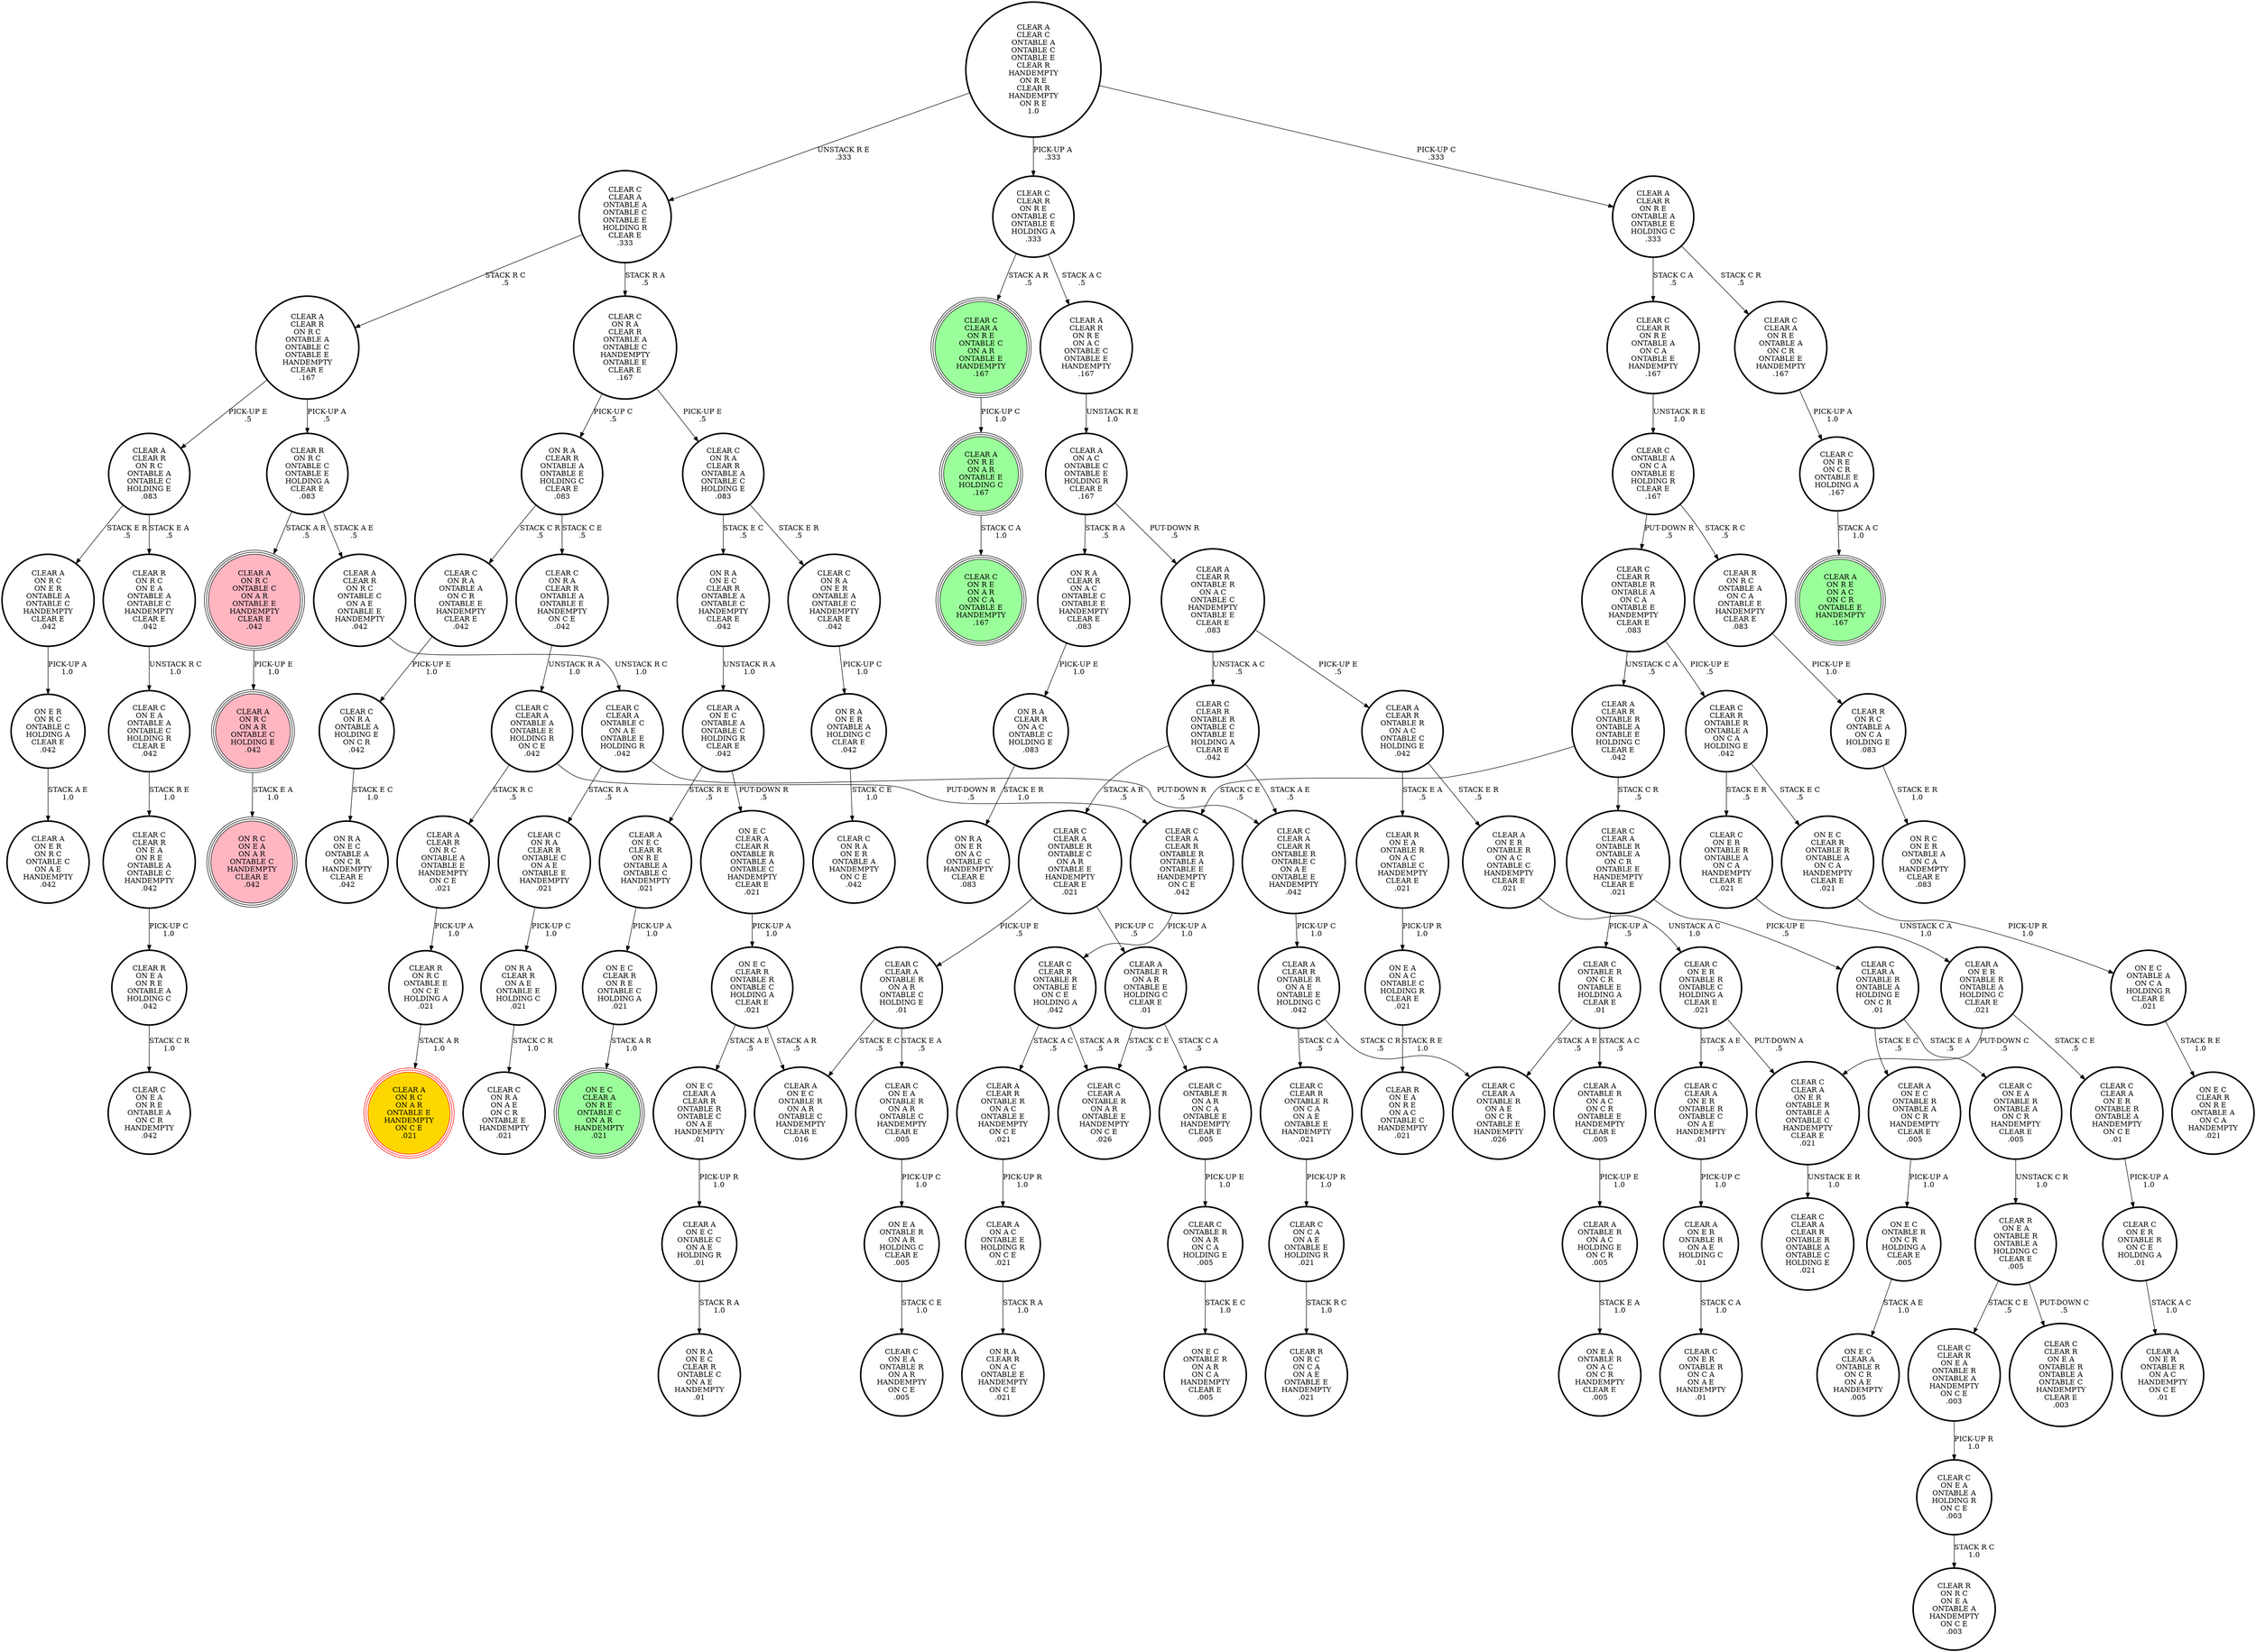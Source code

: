 digraph {
"ON E R\nON R C\nONTABLE C\nHOLDING A\nCLEAR E\n.042\n" -> "CLEAR A\nON E R\nON R C\nONTABLE C\nON A E\nHANDEMPTY\n.042\n"[label="STACK A E\n1.0\n"];
"CLEAR C\nCLEAR R\nON R E\nONTABLE A\nON C A\nONTABLE E\nHANDEMPTY\n.167\n" -> "CLEAR C\nONTABLE A\nON C A\nONTABLE E\nHOLDING R\nCLEAR E\n.167\n"[label="UNSTACK R E\n1.0\n"];
"ON E C\nONTABLE A\nON C A\nHOLDING R\nCLEAR E\n.021\n" -> "ON E C\nCLEAR R\nON R E\nONTABLE A\nON C A\nHANDEMPTY\n.021\n"[label="STACK R E\n1.0\n"];
"CLEAR C\nON R A\nCLEAR R\nONTABLE A\nONTABLE C\nHOLDING E\n.083\n" -> "CLEAR C\nON R A\nON E R\nONTABLE A\nONTABLE C\nHANDEMPTY\nCLEAR E\n.042\n"[label="STACK E R\n.5\n"];
"CLEAR C\nON R A\nCLEAR R\nONTABLE A\nONTABLE C\nHOLDING E\n.083\n" -> "ON R A\nON E C\nCLEAR R\nONTABLE A\nONTABLE C\nHANDEMPTY\nCLEAR E\n.042\n"[label="STACK E C\n.5\n"];
"ON E C\nCLEAR A\nCLEAR R\nONTABLE R\nONTABLE A\nONTABLE C\nHANDEMPTY\nCLEAR E\n.021\n" -> "ON E C\nCLEAR R\nONTABLE R\nONTABLE C\nHOLDING A\nCLEAR E\n.021\n"[label="PICK-UP A\n1.0\n"];
"ON E A\nONTABLE R\nON A R\nHOLDING C\nCLEAR E\n.005\n" -> "CLEAR C\nON E A\nONTABLE R\nON A R\nHANDEMPTY\nON C E\n.005\n"[label="STACK C E\n1.0\n"];
"CLEAR C\nON C A\nON A E\nONTABLE E\nHOLDING R\n.021\n" -> "CLEAR R\nON R C\nON C A\nON A E\nONTABLE E\nHANDEMPTY\n.021\n"[label="STACK R C\n1.0\n"];
"CLEAR C\nON R A\nONTABLE A\nHOLDING E\nON C R\n.042\n" -> "ON R A\nON E C\nONTABLE A\nON C R\nHANDEMPTY\nCLEAR E\n.042\n"[label="STACK E C\n1.0\n"];
"CLEAR C\nON R A\nCLEAR R\nONTABLE C\nON A E\nONTABLE E\nHANDEMPTY\n.021\n" -> "ON R A\nCLEAR R\nON A E\nONTABLE E\nHOLDING C\n.021\n"[label="PICK-UP C\n1.0\n"];
"ON R A\nCLEAR R\nON A E\nONTABLE E\nHOLDING C\n.021\n" -> "CLEAR C\nON R A\nON A E\nON C R\nONTABLE E\nHANDEMPTY\n.021\n"[label="STACK C R\n1.0\n"];
"CLEAR C\nCLEAR A\nCLEAR R\nONTABLE R\nONTABLE C\nON A E\nONTABLE E\nHANDEMPTY\n.042\n" -> "CLEAR A\nCLEAR R\nONTABLE R\nON A E\nONTABLE E\nHOLDING C\n.042\n"[label="PICK-UP C\n1.0\n"];
"ON R A\nCLEAR R\nON A C\nONTABLE C\nHOLDING E\n.083\n" -> "ON R A\nON E R\nON A C\nONTABLE C\nHANDEMPTY\nCLEAR E\n.083\n"[label="STACK E R\n1.0\n"];
"CLEAR C\nCLEAR A\nON E R\nONTABLE R\nONTABLE A\nHANDEMPTY\nON C E\n.01\n" -> "CLEAR C\nON E R\nONTABLE R\nON C E\nHOLDING A\n.01\n"[label="PICK-UP A\n1.0\n"];
"CLEAR C\nCLEAR A\nONTABLE A\nONTABLE E\nHOLDING R\nON C E\n.042\n" -> "CLEAR A\nCLEAR R\nON R C\nONTABLE A\nONTABLE E\nHANDEMPTY\nON C E\n.021\n"[label="STACK R C\n.5\n"];
"CLEAR C\nCLEAR A\nONTABLE A\nONTABLE E\nHOLDING R\nON C E\n.042\n" -> "CLEAR C\nCLEAR A\nCLEAR R\nONTABLE R\nONTABLE A\nONTABLE E\nHANDEMPTY\nON C E\n.042\n"[label="PUT-DOWN R\n.5\n"];
"CLEAR C\nON R A\nCLEAR R\nONTABLE A\nONTABLE C\nHANDEMPTY\nONTABLE E\nCLEAR E\n.167\n" -> "ON R A\nCLEAR R\nONTABLE A\nONTABLE E\nHOLDING C\nCLEAR E\n.083\n"[label="PICK-UP C\n.5\n"];
"CLEAR C\nON R A\nCLEAR R\nONTABLE A\nONTABLE C\nHANDEMPTY\nONTABLE E\nCLEAR E\n.167\n" -> "CLEAR C\nON R A\nCLEAR R\nONTABLE A\nONTABLE C\nHOLDING E\n.083\n"[label="PICK-UP E\n.5\n"];
"CLEAR A\nCLEAR R\nONTABLE R\nONTABLE A\nONTABLE E\nHOLDING C\nCLEAR E\n.042\n" -> "CLEAR C\nCLEAR A\nONTABLE R\nONTABLE A\nON C R\nONTABLE E\nHANDEMPTY\nCLEAR E\n.021\n"[label="STACK C R\n.5\n"];
"CLEAR A\nCLEAR R\nONTABLE R\nONTABLE A\nONTABLE E\nHOLDING C\nCLEAR E\n.042\n" -> "CLEAR C\nCLEAR A\nCLEAR R\nONTABLE R\nONTABLE A\nONTABLE E\nHANDEMPTY\nON C E\n.042\n"[label="STACK C E\n.5\n"];
"CLEAR A\nON E R\nONTABLE R\nON A E\nHOLDING C\n.01\n" -> "CLEAR C\nON E R\nONTABLE R\nON C A\nON A E\nHANDEMPTY\n.01\n"[label="STACK C A\n1.0\n"];
"CLEAR C\nON R E\nON C R\nONTABLE E\nHOLDING A\n.167\n" -> "CLEAR A\nON R E\nON A C\nON C R\nONTABLE E\nHANDEMPTY\n.167\n"[label="STACK A C\n1.0\n"];
"CLEAR A\nCLEAR R\nONTABLE R\nON A C\nONTABLE E\nHANDEMPTY\nON C E\n.021\n" -> "CLEAR A\nON A C\nONTABLE E\nHOLDING R\nON C E\n.021\n"[label="PICK-UP R\n1.0\n"];
"ON R A\nON E R\nONTABLE A\nHOLDING C\nCLEAR E\n.042\n" -> "CLEAR C\nON R A\nON E R\nONTABLE A\nHANDEMPTY\nON C E\n.042\n"[label="STACK C E\n1.0\n"];
"ON E C\nCLEAR R\nONTABLE R\nONTABLE A\nON C A\nHANDEMPTY\nCLEAR E\n.021\n" -> "ON E C\nONTABLE A\nON C A\nHOLDING R\nCLEAR E\n.021\n"[label="PICK-UP R\n1.0\n"];
"CLEAR C\nCLEAR R\nON E A\nON R E\nONTABLE A\nONTABLE C\nHANDEMPTY\n.042\n" -> "CLEAR R\nON E A\nON R E\nONTABLE A\nHOLDING C\n.042\n"[label="PICK-UP C\n1.0\n"];
"ON E C\nCLEAR A\nCLEAR R\nONTABLE R\nONTABLE C\nON A E\nHANDEMPTY\n.01\n" -> "CLEAR A\nON E C\nONTABLE C\nON A E\nHOLDING R\n.01\n"[label="PICK-UP R\n1.0\n"];
"CLEAR A\nON A C\nONTABLE E\nHOLDING R\nON C E\n.021\n" -> "ON R A\nCLEAR R\nON A C\nONTABLE E\nHANDEMPTY\nON C E\n.021\n"[label="STACK R A\n1.0\n"];
"CLEAR A\nONTABLE R\nON A C\nON C R\nONTABLE E\nHANDEMPTY\nCLEAR E\n.005\n" -> "CLEAR A\nONTABLE R\nON A C\nHOLDING E\nON C R\n.005\n"[label="PICK-UP E\n1.0\n"];
"CLEAR C\nCLEAR R\nON E A\nONTABLE R\nONTABLE A\nHANDEMPTY\nON C E\n.003\n" -> "CLEAR C\nON E A\nONTABLE A\nHOLDING R\nON C E\n.003\n"[label="PICK-UP R\n1.0\n"];
"CLEAR R\nON E A\nON R E\nONTABLE A\nHOLDING C\n.042\n" -> "CLEAR C\nON E A\nON R E\nONTABLE A\nON C R\nHANDEMPTY\n.042\n"[label="STACK C R\n1.0\n"];
"CLEAR A\nON E C\nONTABLE A\nONTABLE C\nHOLDING R\nCLEAR E\n.042\n" -> "ON E C\nCLEAR A\nCLEAR R\nONTABLE R\nONTABLE A\nONTABLE C\nHANDEMPTY\nCLEAR E\n.021\n"[label="PUT-DOWN R\n.5\n"];
"CLEAR A\nON E C\nONTABLE A\nONTABLE C\nHOLDING R\nCLEAR E\n.042\n" -> "CLEAR A\nON E C\nCLEAR R\nON R E\nONTABLE A\nONTABLE C\nHANDEMPTY\n.021\n"[label="STACK R E\n.5\n"];
"CLEAR C\nONTABLE R\nON C R\nONTABLE E\nHOLDING A\nCLEAR E\n.01\n" -> "CLEAR A\nONTABLE R\nON A C\nON C R\nONTABLE E\nHANDEMPTY\nCLEAR E\n.005\n"[label="STACK A C\n.5\n"];
"CLEAR C\nONTABLE R\nON C R\nONTABLE E\nHOLDING A\nCLEAR E\n.01\n" -> "CLEAR C\nCLEAR A\nONTABLE R\nON A E\nON C R\nONTABLE E\nHANDEMPTY\n.026\n"[label="STACK A E\n.5\n"];
"CLEAR A\nONTABLE R\nON A C\nHOLDING E\nON C R\n.005\n" -> "ON E A\nONTABLE R\nON A C\nON C R\nHANDEMPTY\nCLEAR E\n.005\n"[label="STACK E A\n1.0\n"];
"CLEAR A\nCLEAR R\nON R E\nON A C\nONTABLE C\nONTABLE E\nHANDEMPTY\n.167\n" -> "CLEAR A\nON A C\nONTABLE C\nONTABLE E\nHOLDING R\nCLEAR E\n.167\n"[label="UNSTACK R E\n1.0\n"];
"CLEAR A\nCLEAR C\nONTABLE A\nONTABLE C\nONTABLE E\nCLEAR R\nHANDEMPTY\nON R E\nCLEAR R\nHANDEMPTY\nON R E\n1.0\n" -> "CLEAR A\nCLEAR R\nON R E\nONTABLE A\nONTABLE E\nHOLDING C\n.333\n"[label="PICK-UP C\n.333\n"];
"CLEAR A\nCLEAR C\nONTABLE A\nONTABLE C\nONTABLE E\nCLEAR R\nHANDEMPTY\nON R E\nCLEAR R\nHANDEMPTY\nON R E\n1.0\n" -> "CLEAR C\nCLEAR R\nON R E\nONTABLE C\nONTABLE E\nHOLDING A\n.333\n"[label="PICK-UP A\n.333\n"];
"CLEAR A\nCLEAR C\nONTABLE A\nONTABLE C\nONTABLE E\nCLEAR R\nHANDEMPTY\nON R E\nCLEAR R\nHANDEMPTY\nON R E\n1.0\n" -> "CLEAR C\nCLEAR A\nONTABLE A\nONTABLE C\nONTABLE E\nHOLDING R\nCLEAR E\n.333\n"[label="UNSTACK R E\n.333\n"];
"CLEAR C\nON R A\nCLEAR R\nONTABLE A\nONTABLE E\nHANDEMPTY\nON C E\n.042\n" -> "CLEAR C\nCLEAR A\nONTABLE A\nONTABLE E\nHOLDING R\nON C E\n.042\n"[label="UNSTACK R A\n1.0\n"];
"CLEAR C\nCLEAR A\nONTABLE R\nONTABLE A\nHOLDING E\nON C R\n.01\n" -> "CLEAR A\nON E C\nONTABLE R\nONTABLE A\nON C R\nHANDEMPTY\nCLEAR E\n.005\n"[label="STACK E C\n.5\n"];
"CLEAR C\nCLEAR A\nONTABLE R\nONTABLE A\nHOLDING E\nON C R\n.01\n" -> "CLEAR C\nON E A\nONTABLE R\nONTABLE A\nON C R\nHANDEMPTY\nCLEAR E\n.005\n"[label="STACK E A\n.5\n"];
"CLEAR C\nON E R\nONTABLE R\nONTABLE A\nON C A\nHANDEMPTY\nCLEAR E\n.021\n" -> "CLEAR A\nON E R\nONTABLE R\nONTABLE A\nHOLDING C\nCLEAR E\n.021\n"[label="UNSTACK C A\n1.0\n"];
"CLEAR C\nCLEAR A\nON E R\nONTABLE R\nONTABLE C\nON A E\nHANDEMPTY\n.01\n" -> "CLEAR A\nON E R\nONTABLE R\nON A E\nHOLDING C\n.01\n"[label="PICK-UP C\n1.0\n"];
"CLEAR C\nCLEAR A\nCLEAR R\nONTABLE R\nONTABLE A\nONTABLE E\nHANDEMPTY\nON C E\n.042\n" -> "CLEAR C\nCLEAR R\nONTABLE R\nONTABLE E\nON C E\nHOLDING A\n.042\n"[label="PICK-UP A\n1.0\n"];
"CLEAR C\nCLEAR A\nON E R\nONTABLE R\nONTABLE A\nONTABLE C\nHANDEMPTY\nCLEAR E\n.021\n" -> "CLEAR C\nCLEAR A\nCLEAR R\nONTABLE R\nONTABLE A\nONTABLE C\nHOLDING E\n.021\n"[label="UNSTACK E R\n1.0\n"];
"CLEAR R\nON R C\nONTABLE E\nON C E\nHOLDING A\n.021\n" -> "CLEAR A\nON R C\nON A R\nONTABLE E\nHANDEMPTY\nON C E\n.021\n"[label="STACK A R\n1.0\n"];
"CLEAR C\nCLEAR A\nON R E\nONTABLE C\nON A R\nONTABLE E\nHANDEMPTY\n.167\n" -> "CLEAR A\nON R E\nON A R\nONTABLE E\nHOLDING C\n.167\n"[label="PICK-UP C\n1.0\n"];
"CLEAR C\nON E R\nONTABLE R\nONTABLE C\nHOLDING A\nCLEAR E\n.021\n" -> "CLEAR C\nCLEAR A\nON E R\nONTABLE R\nONTABLE A\nONTABLE C\nHANDEMPTY\nCLEAR E\n.021\n"[label="PUT-DOWN A\n.5\n"];
"CLEAR C\nON E R\nONTABLE R\nONTABLE C\nHOLDING A\nCLEAR E\n.021\n" -> "CLEAR C\nCLEAR A\nON E R\nONTABLE R\nONTABLE C\nON A E\nHANDEMPTY\n.01\n"[label="STACK A E\n.5\n"];
"CLEAR A\nONTABLE R\nON A R\nONTABLE E\nHOLDING C\nCLEAR E\n.01\n" -> "CLEAR C\nCLEAR A\nONTABLE R\nON A R\nONTABLE E\nHANDEMPTY\nON C E\n.026\n"[label="STACK C E\n.5\n"];
"CLEAR A\nONTABLE R\nON A R\nONTABLE E\nHOLDING C\nCLEAR E\n.01\n" -> "CLEAR C\nONTABLE R\nON A R\nON C A\nONTABLE E\nHANDEMPTY\nCLEAR E\n.005\n"[label="STACK C A\n.5\n"];
"CLEAR C\nONTABLE R\nON A R\nON C A\nONTABLE E\nHANDEMPTY\nCLEAR E\n.005\n" -> "CLEAR C\nONTABLE R\nON A R\nON C A\nHOLDING E\n.005\n"[label="PICK-UP E\n1.0\n"];
"CLEAR A\nON A C\nONTABLE C\nONTABLE E\nHOLDING R\nCLEAR E\n.167\n" -> "CLEAR A\nCLEAR R\nONTABLE R\nON A C\nONTABLE C\nHANDEMPTY\nONTABLE E\nCLEAR E\n.083\n"[label="PUT-DOWN R\n.5\n"];
"CLEAR A\nON A C\nONTABLE C\nONTABLE E\nHOLDING R\nCLEAR E\n.167\n" -> "ON R A\nCLEAR R\nON A C\nONTABLE C\nONTABLE E\nHANDEMPTY\nCLEAR E\n.083\n"[label="STACK R A\n.5\n"];
"CLEAR A\nCLEAR R\nONTABLE R\nON A C\nONTABLE C\nHOLDING E\n.042\n" -> "CLEAR A\nON E R\nONTABLE R\nON A C\nONTABLE C\nHANDEMPTY\nCLEAR E\n.021\n"[label="STACK E R\n.5\n"];
"CLEAR A\nCLEAR R\nONTABLE R\nON A C\nONTABLE C\nHOLDING E\n.042\n" -> "CLEAR R\nON E A\nONTABLE R\nON A C\nONTABLE C\nHANDEMPTY\nCLEAR E\n.021\n"[label="STACK E A\n.5\n"];
"CLEAR A\nCLEAR R\nON R E\nONTABLE A\nONTABLE E\nHOLDING C\n.333\n" -> "CLEAR C\nCLEAR R\nON R E\nONTABLE A\nON C A\nONTABLE E\nHANDEMPTY\n.167\n"[label="STACK C A\n.5\n"];
"CLEAR A\nCLEAR R\nON R E\nONTABLE A\nONTABLE E\nHOLDING C\n.333\n" -> "CLEAR C\nCLEAR A\nON R E\nONTABLE A\nON C R\nONTABLE E\nHANDEMPTY\n.167\n"[label="STACK C R\n.5\n"];
"CLEAR C\nCLEAR R\nONTABLE R\nONTABLE C\nONTABLE E\nHOLDING A\nCLEAR E\n.042\n" -> "CLEAR C\nCLEAR A\nONTABLE R\nONTABLE C\nON A R\nONTABLE E\nHANDEMPTY\nCLEAR E\n.021\n"[label="STACK A R\n.5\n"];
"CLEAR C\nCLEAR R\nONTABLE R\nONTABLE C\nONTABLE E\nHOLDING A\nCLEAR E\n.042\n" -> "CLEAR C\nCLEAR A\nCLEAR R\nONTABLE R\nONTABLE C\nON A E\nONTABLE E\nHANDEMPTY\n.042\n"[label="STACK A E\n.5\n"];
"CLEAR A\nON R C\nONTABLE C\nON A R\nONTABLE E\nHANDEMPTY\nCLEAR E\n.042\n" -> "CLEAR A\nON R C\nON A R\nONTABLE C\nHOLDING E\n.042\n"[label="PICK-UP E\n1.0\n"];
"ON R A\nON E C\nCLEAR R\nONTABLE A\nONTABLE C\nHANDEMPTY\nCLEAR E\n.042\n" -> "CLEAR A\nON E C\nONTABLE A\nONTABLE C\nHOLDING R\nCLEAR E\n.042\n"[label="UNSTACK R A\n1.0\n"];
"CLEAR A\nON E R\nONTABLE R\nON A C\nONTABLE C\nHANDEMPTY\nCLEAR E\n.021\n" -> "CLEAR C\nON E R\nONTABLE R\nONTABLE C\nHOLDING A\nCLEAR E\n.021\n"[label="UNSTACK A C\n1.0\n"];
"CLEAR C\nCLEAR R\nONTABLE R\nONTABLE E\nON C E\nHOLDING A\n.042\n" -> "CLEAR A\nCLEAR R\nONTABLE R\nON A C\nONTABLE E\nHANDEMPTY\nON C E\n.021\n"[label="STACK A C\n.5\n"];
"CLEAR C\nCLEAR R\nONTABLE R\nONTABLE E\nON C E\nHOLDING A\n.042\n" -> "CLEAR C\nCLEAR A\nONTABLE R\nON A R\nONTABLE E\nHANDEMPTY\nON C E\n.026\n"[label="STACK A R\n.5\n"];
"CLEAR C\nCLEAR A\nONTABLE R\nONTABLE C\nON A R\nONTABLE E\nHANDEMPTY\nCLEAR E\n.021\n" -> "CLEAR C\nCLEAR A\nONTABLE R\nON A R\nONTABLE C\nHOLDING E\n.01\n"[label="PICK-UP E\n.5\n"];
"CLEAR C\nCLEAR A\nONTABLE R\nONTABLE C\nON A R\nONTABLE E\nHANDEMPTY\nCLEAR E\n.021\n" -> "CLEAR A\nONTABLE R\nON A R\nONTABLE E\nHOLDING C\nCLEAR E\n.01\n"[label="PICK-UP C\n.5\n"];
"CLEAR A\nCLEAR R\nONTABLE R\nON A C\nONTABLE C\nHANDEMPTY\nONTABLE E\nCLEAR E\n.083\n" -> "CLEAR C\nCLEAR R\nONTABLE R\nONTABLE C\nONTABLE E\nHOLDING A\nCLEAR E\n.042\n"[label="UNSTACK A C\n.5\n"];
"CLEAR A\nCLEAR R\nONTABLE R\nON A C\nONTABLE C\nHANDEMPTY\nONTABLE E\nCLEAR E\n.083\n" -> "CLEAR A\nCLEAR R\nONTABLE R\nON A C\nONTABLE C\nHOLDING E\n.042\n"[label="PICK-UP E\n.5\n"];
"CLEAR A\nCLEAR R\nONTABLE R\nON A E\nONTABLE E\nHOLDING C\n.042\n" -> "CLEAR C\nCLEAR R\nONTABLE R\nON C A\nON A E\nONTABLE E\nHANDEMPTY\n.021\n"[label="STACK C A\n.5\n"];
"CLEAR A\nCLEAR R\nONTABLE R\nON A E\nONTABLE E\nHOLDING C\n.042\n" -> "CLEAR C\nCLEAR A\nONTABLE R\nON A E\nON C R\nONTABLE E\nHANDEMPTY\n.026\n"[label="STACK C R\n.5\n"];
"CLEAR R\nON R C\nONTABLE A\nON C A\nHOLDING E\n.083\n" -> "ON R C\nON E R\nONTABLE A\nON C A\nHANDEMPTY\nCLEAR E\n.083\n"[label="STACK E R\n1.0\n"];
"CLEAR C\nONTABLE R\nON A R\nON C A\nHOLDING E\n.005\n" -> "ON E C\nONTABLE R\nON A R\nON C A\nHANDEMPTY\nCLEAR E\n.005\n"[label="STACK E C\n1.0\n"];
"CLEAR C\nCLEAR R\nONTABLE R\nONTABLE A\nON C A\nHOLDING E\n.042\n" -> "ON E C\nCLEAR R\nONTABLE R\nONTABLE A\nON C A\nHANDEMPTY\nCLEAR E\n.021\n"[label="STACK E C\n.5\n"];
"CLEAR C\nCLEAR R\nONTABLE R\nONTABLE A\nON C A\nHOLDING E\n.042\n" -> "CLEAR C\nON E R\nONTABLE R\nONTABLE A\nON C A\nHANDEMPTY\nCLEAR E\n.021\n"[label="STACK E R\n.5\n"];
"CLEAR C\nONTABLE A\nON C A\nONTABLE E\nHOLDING R\nCLEAR E\n.167\n" -> "CLEAR C\nCLEAR R\nONTABLE R\nONTABLE A\nON C A\nONTABLE E\nHANDEMPTY\nCLEAR E\n.083\n"[label="PUT-DOWN R\n.5\n"];
"CLEAR C\nONTABLE A\nON C A\nONTABLE E\nHOLDING R\nCLEAR E\n.167\n" -> "CLEAR R\nON R C\nONTABLE A\nON C A\nONTABLE E\nHANDEMPTY\nCLEAR E\n.083\n"[label="STACK R C\n.5\n"];
"CLEAR C\nON E A\nONTABLE R\nONTABLE A\nON C R\nHANDEMPTY\nCLEAR E\n.005\n" -> "CLEAR R\nON E A\nONTABLE R\nONTABLE A\nHOLDING C\nCLEAR E\n.005\n"[label="UNSTACK C R\n1.0\n"];
"CLEAR C\nCLEAR R\nONTABLE R\nONTABLE A\nON C A\nONTABLE E\nHANDEMPTY\nCLEAR E\n.083\n" -> "CLEAR A\nCLEAR R\nONTABLE R\nONTABLE A\nONTABLE E\nHOLDING C\nCLEAR E\n.042\n"[label="UNSTACK C A\n.5\n"];
"CLEAR C\nCLEAR R\nONTABLE R\nONTABLE A\nON C A\nONTABLE E\nHANDEMPTY\nCLEAR E\n.083\n" -> "CLEAR C\nCLEAR R\nONTABLE R\nONTABLE A\nON C A\nHOLDING E\n.042\n"[label="PICK-UP E\n.5\n"];
"CLEAR C\nON E R\nONTABLE R\nON C E\nHOLDING A\n.01\n" -> "CLEAR A\nON E R\nONTABLE R\nON A C\nHANDEMPTY\nON C E\n.01\n"[label="STACK A C\n1.0\n"];
"CLEAR A\nON R E\nON A R\nONTABLE E\nHOLDING C\n.167\n" -> "CLEAR C\nON R E\nON A R\nON C A\nONTABLE E\nHANDEMPTY\n.167\n"[label="STACK C A\n1.0\n"];
"CLEAR A\nCLEAR R\nON R C\nONTABLE A\nONTABLE C\nONTABLE E\nHANDEMPTY\nCLEAR E\n.167\n" -> "CLEAR R\nON R C\nONTABLE C\nONTABLE E\nHOLDING A\nCLEAR E\n.083\n"[label="PICK-UP A\n.5\n"];
"CLEAR A\nCLEAR R\nON R C\nONTABLE A\nONTABLE C\nONTABLE E\nHANDEMPTY\nCLEAR E\n.167\n" -> "CLEAR A\nCLEAR R\nON R C\nONTABLE A\nONTABLE C\nHOLDING E\n.083\n"[label="PICK-UP E\n.5\n"];
"CLEAR C\nON E A\nONTABLE A\nONTABLE C\nHOLDING R\nCLEAR E\n.042\n" -> "CLEAR C\nCLEAR R\nON E A\nON R E\nONTABLE A\nONTABLE C\nHANDEMPTY\n.042\n"[label="STACK R E\n1.0\n"];
"CLEAR A\nCLEAR R\nON R C\nONTABLE A\nONTABLE C\nHOLDING E\n.083\n" -> "CLEAR R\nON R C\nON E A\nONTABLE A\nONTABLE C\nHANDEMPTY\nCLEAR E\n.042\n"[label="STACK E A\n.5\n"];
"CLEAR A\nCLEAR R\nON R C\nONTABLE A\nONTABLE C\nHOLDING E\n.083\n" -> "CLEAR A\nON R C\nON E R\nONTABLE A\nONTABLE C\nHANDEMPTY\nCLEAR E\n.042\n"[label="STACK E R\n.5\n"];
"CLEAR A\nON R C\nON E R\nONTABLE A\nONTABLE C\nHANDEMPTY\nCLEAR E\n.042\n" -> "ON E R\nON R C\nONTABLE C\nHOLDING A\nCLEAR E\n.042\n"[label="PICK-UP A\n1.0\n"];
"CLEAR A\nON E C\nCLEAR R\nON R E\nONTABLE A\nONTABLE C\nHANDEMPTY\n.021\n" -> "ON E C\nCLEAR R\nON R E\nONTABLE C\nHOLDING A\n.021\n"[label="PICK-UP A\n1.0\n"];
"CLEAR C\nCLEAR A\nONTABLE C\nON A E\nONTABLE E\nHOLDING R\n.042\n" -> "CLEAR C\nCLEAR A\nCLEAR R\nONTABLE R\nONTABLE C\nON A E\nONTABLE E\nHANDEMPTY\n.042\n"[label="PUT-DOWN R\n.5\n"];
"CLEAR C\nCLEAR A\nONTABLE C\nON A E\nONTABLE E\nHOLDING R\n.042\n" -> "CLEAR C\nON R A\nCLEAR R\nONTABLE C\nON A E\nONTABLE E\nHANDEMPTY\n.021\n"[label="STACK R A\n.5\n"];
"CLEAR A\nCLEAR R\nON R C\nONTABLE A\nONTABLE E\nHANDEMPTY\nON C E\n.021\n" -> "CLEAR R\nON R C\nONTABLE E\nON C E\nHOLDING A\n.021\n"[label="PICK-UP A\n1.0\n"];
"ON E A\nON A C\nONTABLE C\nHOLDING R\nCLEAR E\n.021\n" -> "CLEAR R\nON E A\nON R E\nON A C\nONTABLE C\nHANDEMPTY\n.021\n"[label="STACK R E\n1.0\n"];
"CLEAR C\nCLEAR R\nON R E\nONTABLE C\nONTABLE E\nHOLDING A\n.333\n" -> "CLEAR A\nCLEAR R\nON R E\nON A C\nONTABLE C\nONTABLE E\nHANDEMPTY\n.167\n"[label="STACK A C\n.5\n"];
"CLEAR C\nCLEAR R\nON R E\nONTABLE C\nONTABLE E\nHOLDING A\n.333\n" -> "CLEAR C\nCLEAR A\nON R E\nONTABLE C\nON A R\nONTABLE E\nHANDEMPTY\n.167\n"[label="STACK A R\n.5\n"];
"CLEAR C\nCLEAR A\nON R E\nONTABLE A\nON C R\nONTABLE E\nHANDEMPTY\n.167\n" -> "CLEAR C\nON R E\nON C R\nONTABLE E\nHOLDING A\n.167\n"[label="PICK-UP A\n1.0\n"];
"ON R A\nCLEAR R\nONTABLE A\nONTABLE E\nHOLDING C\nCLEAR E\n.083\n" -> "CLEAR C\nON R A\nCLEAR R\nONTABLE A\nONTABLE E\nHANDEMPTY\nON C E\n.042\n"[label="STACK C E\n.5\n"];
"ON R A\nCLEAR R\nONTABLE A\nONTABLE E\nHOLDING C\nCLEAR E\n.083\n" -> "CLEAR C\nON R A\nONTABLE A\nON C R\nONTABLE E\nHANDEMPTY\nCLEAR E\n.042\n"[label="STACK C R\n.5\n"];
"CLEAR R\nON E A\nONTABLE R\nON A C\nONTABLE C\nHANDEMPTY\nCLEAR E\n.021\n" -> "ON E A\nON A C\nONTABLE C\nHOLDING R\nCLEAR E\n.021\n"[label="PICK-UP R\n1.0\n"];
"ON E C\nCLEAR R\nON R E\nONTABLE C\nHOLDING A\n.021\n" -> "ON E C\nCLEAR A\nON R E\nONTABLE C\nON A R\nHANDEMPTY\n.021\n"[label="STACK A R\n1.0\n"];
"CLEAR A\nON E C\nONTABLE C\nON A E\nHOLDING R\n.01\n" -> "ON R A\nON E C\nCLEAR R\nONTABLE C\nON A E\nHANDEMPTY\n.01\n"[label="STACK R A\n1.0\n"];
"CLEAR C\nON E A\nONTABLE A\nHOLDING R\nON C E\n.003\n" -> "CLEAR R\nON R C\nON E A\nONTABLE A\nHANDEMPTY\nON C E\n.003\n"[label="STACK R C\n1.0\n"];
"CLEAR C\nCLEAR A\nONTABLE R\nON A R\nONTABLE C\nHOLDING E\n.01\n" -> "CLEAR A\nON E C\nONTABLE R\nON A R\nONTABLE C\nHANDEMPTY\nCLEAR E\n.016\n"[label="STACK E C\n.5\n"];
"CLEAR C\nCLEAR A\nONTABLE R\nON A R\nONTABLE C\nHOLDING E\n.01\n" -> "CLEAR C\nON E A\nONTABLE R\nON A R\nONTABLE C\nHANDEMPTY\nCLEAR E\n.005\n"[label="STACK E A\n.5\n"];
"ON E C\nCLEAR R\nONTABLE R\nONTABLE C\nHOLDING A\nCLEAR E\n.021\n" -> "CLEAR A\nON E C\nONTABLE R\nON A R\nONTABLE C\nHANDEMPTY\nCLEAR E\n.016\n"[label="STACK A R\n.5\n"];
"ON E C\nCLEAR R\nONTABLE R\nONTABLE C\nHOLDING A\nCLEAR E\n.021\n" -> "ON E C\nCLEAR A\nCLEAR R\nONTABLE R\nONTABLE C\nON A E\nHANDEMPTY\n.01\n"[label="STACK A E\n.5\n"];
"CLEAR A\nCLEAR R\nON R C\nONTABLE C\nON A E\nONTABLE E\nHANDEMPTY\n.042\n" -> "CLEAR C\nCLEAR A\nONTABLE C\nON A E\nONTABLE E\nHOLDING R\n.042\n"[label="UNSTACK R C\n1.0\n"];
"CLEAR C\nCLEAR R\nONTABLE R\nON C A\nON A E\nONTABLE E\nHANDEMPTY\n.021\n" -> "CLEAR C\nON C A\nON A E\nONTABLE E\nHOLDING R\n.021\n"[label="PICK-UP R\n1.0\n"];
"CLEAR C\nON R A\nON E R\nONTABLE A\nONTABLE C\nHANDEMPTY\nCLEAR E\n.042\n" -> "ON R A\nON E R\nONTABLE A\nHOLDING C\nCLEAR E\n.042\n"[label="PICK-UP C\n1.0\n"];
"CLEAR A\nON E R\nONTABLE R\nONTABLE A\nHOLDING C\nCLEAR E\n.021\n" -> "CLEAR C\nCLEAR A\nON E R\nONTABLE R\nONTABLE A\nONTABLE C\nHANDEMPTY\nCLEAR E\n.021\n"[label="PUT-DOWN C\n.5\n"];
"CLEAR A\nON E R\nONTABLE R\nONTABLE A\nHOLDING C\nCLEAR E\n.021\n" -> "CLEAR C\nCLEAR A\nON E R\nONTABLE R\nONTABLE A\nHANDEMPTY\nON C E\n.01\n"[label="STACK C E\n.5\n"];
"ON E C\nONTABLE R\nON C R\nHOLDING A\nCLEAR E\n.005\n" -> "ON E C\nCLEAR A\nONTABLE R\nON C R\nON A E\nHANDEMPTY\n.005\n"[label="STACK A E\n1.0\n"];
"CLEAR C\nON R A\nONTABLE A\nON C R\nONTABLE E\nHANDEMPTY\nCLEAR E\n.042\n" -> "CLEAR C\nON R A\nONTABLE A\nHOLDING E\nON C R\n.042\n"[label="PICK-UP E\n1.0\n"];
"CLEAR R\nON R C\nON E A\nONTABLE A\nONTABLE C\nHANDEMPTY\nCLEAR E\n.042\n" -> "CLEAR C\nON E A\nONTABLE A\nONTABLE C\nHOLDING R\nCLEAR E\n.042\n"[label="UNSTACK R C\n1.0\n"];
"CLEAR C\nCLEAR A\nONTABLE R\nONTABLE A\nON C R\nONTABLE E\nHANDEMPTY\nCLEAR E\n.021\n" -> "CLEAR C\nCLEAR A\nONTABLE R\nONTABLE A\nHOLDING E\nON C R\n.01\n"[label="PICK-UP E\n.5\n"];
"CLEAR C\nCLEAR A\nONTABLE R\nONTABLE A\nON C R\nONTABLE E\nHANDEMPTY\nCLEAR E\n.021\n" -> "CLEAR C\nONTABLE R\nON C R\nONTABLE E\nHOLDING A\nCLEAR E\n.01\n"[label="PICK-UP A\n.5\n"];
"CLEAR A\nON R C\nON A R\nONTABLE C\nHOLDING E\n.042\n" -> "ON R C\nON E A\nON A R\nONTABLE C\nHANDEMPTY\nCLEAR E\n.042\n"[label="STACK E A\n1.0\n"];
"CLEAR C\nON E A\nONTABLE R\nON A R\nONTABLE C\nHANDEMPTY\nCLEAR E\n.005\n" -> "ON E A\nONTABLE R\nON A R\nHOLDING C\nCLEAR E\n.005\n"[label="PICK-UP C\n1.0\n"];
"CLEAR R\nON R C\nONTABLE C\nONTABLE E\nHOLDING A\nCLEAR E\n.083\n" -> "CLEAR A\nCLEAR R\nON R C\nONTABLE C\nON A E\nONTABLE E\nHANDEMPTY\n.042\n"[label="STACK A E\n.5\n"];
"CLEAR R\nON R C\nONTABLE C\nONTABLE E\nHOLDING A\nCLEAR E\n.083\n" -> "CLEAR A\nON R C\nONTABLE C\nON A R\nONTABLE E\nHANDEMPTY\nCLEAR E\n.042\n"[label="STACK A R\n.5\n"];
"CLEAR R\nON E A\nONTABLE R\nONTABLE A\nHOLDING C\nCLEAR E\n.005\n" -> "CLEAR C\nCLEAR R\nON E A\nONTABLE R\nONTABLE A\nONTABLE C\nHANDEMPTY\nCLEAR E\n.003\n"[label="PUT-DOWN C\n.5\n"];
"CLEAR R\nON E A\nONTABLE R\nONTABLE A\nHOLDING C\nCLEAR E\n.005\n" -> "CLEAR C\nCLEAR R\nON E A\nONTABLE R\nONTABLE A\nHANDEMPTY\nON C E\n.003\n"[label="STACK C E\n.5\n"];
"CLEAR R\nON R C\nONTABLE A\nON C A\nONTABLE E\nHANDEMPTY\nCLEAR E\n.083\n" -> "CLEAR R\nON R C\nONTABLE A\nON C A\nHOLDING E\n.083\n"[label="PICK-UP E\n1.0\n"];
"ON R A\nCLEAR R\nON A C\nONTABLE C\nONTABLE E\nHANDEMPTY\nCLEAR E\n.083\n" -> "ON R A\nCLEAR R\nON A C\nONTABLE C\nHOLDING E\n.083\n"[label="PICK-UP E\n1.0\n"];
"CLEAR A\nON E C\nONTABLE R\nONTABLE A\nON C R\nHANDEMPTY\nCLEAR E\n.005\n" -> "ON E C\nONTABLE R\nON C R\nHOLDING A\nCLEAR E\n.005\n"[label="PICK-UP A\n1.0\n"];
"CLEAR C\nCLEAR A\nONTABLE A\nONTABLE C\nONTABLE E\nHOLDING R\nCLEAR E\n.333\n" -> "CLEAR C\nON R A\nCLEAR R\nONTABLE A\nONTABLE C\nHANDEMPTY\nONTABLE E\nCLEAR E\n.167\n"[label="STACK R A\n.5\n"];
"CLEAR C\nCLEAR A\nONTABLE A\nONTABLE C\nONTABLE E\nHOLDING R\nCLEAR E\n.333\n" -> "CLEAR A\nCLEAR R\nON R C\nONTABLE A\nONTABLE C\nONTABLE E\nHANDEMPTY\nCLEAR E\n.167\n"[label="STACK R C\n.5\n"];
"ON E C\nCLEAR A\nON R E\nONTABLE C\nON A R\nHANDEMPTY\n.021\n" [shape=circle, style=filled, fillcolor=palegreen1, peripheries=3];
"ON E A\nONTABLE R\nON A C\nON C R\nHANDEMPTY\nCLEAR E\n.005\n" [shape=circle, penwidth=3];
"CLEAR C\nON R E\nON A R\nON C A\nONTABLE E\nHANDEMPTY\n.167\n" [shape=circle, style=filled, fillcolor=palegreen1, peripheries=3];
"CLEAR C\nON E A\nONTABLE R\nON A R\nHANDEMPTY\nON C E\n.005\n" [shape=circle, penwidth=3];
"CLEAR A\nON E R\nONTABLE R\nON A C\nHANDEMPTY\nON C E\n.01\n" [shape=circle, penwidth=3];
"CLEAR R\nON R C\nON E A\nONTABLE A\nHANDEMPTY\nON C E\n.003\n" [shape=circle, penwidth=3];
"CLEAR A\nON R E\nON A C\nON C R\nONTABLE E\nHANDEMPTY\n.167\n" [shape=circle, style=filled, fillcolor=palegreen1, peripheries=3];
"ON R A\nON E C\nCLEAR R\nONTABLE C\nON A E\nHANDEMPTY\n.01\n" [shape=circle, penwidth=3];
"CLEAR R\nON R C\nON C A\nON A E\nONTABLE E\nHANDEMPTY\n.021\n" [shape=circle, penwidth=3];
"ON E C\nCLEAR A\nONTABLE R\nON C R\nON A E\nHANDEMPTY\n.005\n" [shape=circle, penwidth=3];
"ON E C\nONTABLE R\nON A R\nON C A\nHANDEMPTY\nCLEAR E\n.005\n" [shape=circle, penwidth=3];
"CLEAR C\nCLEAR A\nONTABLE R\nON A R\nONTABLE E\nHANDEMPTY\nON C E\n.026\n" [shape=circle, penwidth=3];
"CLEAR C\nCLEAR A\nCLEAR R\nONTABLE R\nONTABLE A\nONTABLE C\nHOLDING E\n.021\n" [shape=circle, penwidth=3];
"CLEAR C\nON R A\nON E R\nONTABLE A\nHANDEMPTY\nON C E\n.042\n" [shape=circle, penwidth=3];
"CLEAR R\nON E A\nON R E\nON A C\nONTABLE C\nHANDEMPTY\n.021\n" [shape=circle, penwidth=3];
"ON E C\nCLEAR R\nON R E\nONTABLE A\nON C A\nHANDEMPTY\n.021\n" [shape=circle, penwidth=3];
"CLEAR C\nON E R\nONTABLE R\nON C A\nON A E\nHANDEMPTY\n.01\n" [shape=circle, penwidth=3];
"ON R C\nON E R\nONTABLE A\nON C A\nHANDEMPTY\nCLEAR E\n.083\n" [shape=circle, penwidth=3];
"CLEAR A\nON R C\nON A R\nONTABLE E\nHANDEMPTY\nON C E\n.021\n" [shape=circle, style=filled color=red, fillcolor=gold, peripheries=3];
"ON R A\nON E R\nON A C\nONTABLE C\nHANDEMPTY\nCLEAR E\n.083\n" [shape=circle, penwidth=3];
"CLEAR C\nON E A\nON R E\nONTABLE A\nON C R\nHANDEMPTY\n.042\n" [shape=circle, penwidth=3];
"CLEAR A\nON E R\nON R C\nONTABLE C\nON A E\nHANDEMPTY\n.042\n" [shape=circle, penwidth=3];
"ON R C\nON E A\nON A R\nONTABLE C\nHANDEMPTY\nCLEAR E\n.042\n" [shape=circle, style=filled, fillcolor=lightpink, peripheries=3];
"CLEAR C\nCLEAR A\nONTABLE R\nON A E\nON C R\nONTABLE E\nHANDEMPTY\n.026\n" [shape=circle, penwidth=3];
"CLEAR C\nCLEAR R\nON E A\nONTABLE R\nONTABLE A\nONTABLE C\nHANDEMPTY\nCLEAR E\n.003\n" [shape=circle, penwidth=3];
"ON R A\nON E C\nONTABLE A\nON C R\nHANDEMPTY\nCLEAR E\n.042\n" [shape=circle, penwidth=3];
"ON R A\nCLEAR R\nON A C\nONTABLE E\nHANDEMPTY\nON C E\n.021\n" [shape=circle, penwidth=3];
"CLEAR A\nON E C\nONTABLE R\nON A R\nONTABLE C\nHANDEMPTY\nCLEAR E\n.016\n" [shape=circle, penwidth=3];
"CLEAR C\nON R A\nON A E\nON C R\nONTABLE E\nHANDEMPTY\n.021\n" [shape=circle, penwidth=3];
"CLEAR C\nCLEAR R\nON E A\nON R E\nONTABLE A\nONTABLE C\nHANDEMPTY\n.042\n" [shape=circle, penwidth=3];
"ON R A\nCLEAR R\nON A C\nONTABLE C\nONTABLE E\nHANDEMPTY\nCLEAR E\n.083\n" [shape=circle, penwidth=3];
"CLEAR C\nCLEAR A\nON R E\nONTABLE C\nON A R\nONTABLE E\nHANDEMPTY\n.167\n" [shape=circle, style=filled, fillcolor=palegreen1, peripheries=3];
"ON E C\nCLEAR A\nON R E\nONTABLE C\nON A R\nHANDEMPTY\n.021\n" [shape=circle, style=filled, fillcolor=palegreen1, peripheries=3];
"CLEAR C\nON E A\nONTABLE A\nHOLDING R\nON C E\n.003\n" [shape=circle, penwidth=3];
"ON R A\nON E R\nONTABLE A\nHOLDING C\nCLEAR E\n.042\n" [shape=circle, penwidth=3];
"ON E A\nONTABLE R\nON A C\nON C R\nHANDEMPTY\nCLEAR E\n.005\n" [shape=circle, penwidth=3];
"CLEAR C\nCLEAR A\nONTABLE A\nONTABLE E\nHOLDING R\nON C E\n.042\n" [shape=circle, penwidth=3];
"CLEAR A\nON R C\nON A R\nONTABLE C\nHOLDING E\n.042\n" [shape=circle, style=filled, fillcolor=lightpink, peripheries=3];
"CLEAR C\nONTABLE R\nON C R\nONTABLE E\nHOLDING A\nCLEAR E\n.01\n" [shape=circle, penwidth=3];
"ON E C\nCLEAR A\nCLEAR R\nONTABLE R\nONTABLE C\nON A E\nHANDEMPTY\n.01\n" [shape=circle, penwidth=3];
"CLEAR R\nON R C\nONTABLE E\nON C E\nHOLDING A\n.021\n" [shape=circle, penwidth=3];
"CLEAR R\nON R C\nONTABLE A\nON C A\nHOLDING E\n.083\n" [shape=circle, penwidth=3];
"CLEAR C\nON R A\nCLEAR R\nONTABLE C\nON A E\nONTABLE E\nHANDEMPTY\n.021\n" [shape=circle, penwidth=3];
"CLEAR A\nON E R\nONTABLE R\nONTABLE A\nHOLDING C\nCLEAR E\n.021\n" [shape=circle, penwidth=3];
"CLEAR C\nON R E\nON A R\nON C A\nONTABLE E\nHANDEMPTY\n.167\n" [shape=circle, style=filled, fillcolor=palegreen1, peripheries=3];
"CLEAR A\nON E C\nCLEAR R\nON R E\nONTABLE A\nONTABLE C\nHANDEMPTY\n.021\n" [shape=circle, penwidth=3];
"CLEAR C\nON E R\nONTABLE R\nONTABLE A\nON C A\nHANDEMPTY\nCLEAR E\n.021\n" [shape=circle, penwidth=3];
"CLEAR R\nON R C\nONTABLE A\nON C A\nONTABLE E\nHANDEMPTY\nCLEAR E\n.083\n" [shape=circle, penwidth=3];
"ON E A\nONTABLE R\nON A R\nHOLDING C\nCLEAR E\n.005\n" [shape=circle, penwidth=3];
"CLEAR C\nCLEAR A\nCLEAR R\nONTABLE R\nONTABLE A\nONTABLE E\nHANDEMPTY\nON C E\n.042\n" [shape=circle, penwidth=3];
"ON R A\nCLEAR R\nONTABLE A\nONTABLE E\nHOLDING C\nCLEAR E\n.083\n" [shape=circle, penwidth=3];
"CLEAR C\nONTABLE R\nON A R\nON C A\nONTABLE E\nHANDEMPTY\nCLEAR E\n.005\n" [shape=circle, penwidth=3];
"CLEAR C\nON E A\nONTABLE R\nON A R\nHANDEMPTY\nON C E\n.005\n" [shape=circle, penwidth=3];
"CLEAR A\nCLEAR R\nONTABLE R\nON A C\nONTABLE E\nHANDEMPTY\nON C E\n.021\n" [shape=circle, penwidth=3];
"CLEAR A\nONTABLE R\nON A R\nONTABLE E\nHOLDING C\nCLEAR E\n.01\n" [shape=circle, penwidth=3];
"CLEAR C\nCLEAR R\nON R E\nONTABLE C\nONTABLE E\nHOLDING A\n.333\n" [shape=circle, penwidth=3];
"CLEAR C\nCLEAR A\nCLEAR R\nONTABLE R\nONTABLE C\nON A E\nONTABLE E\nHANDEMPTY\n.042\n" [shape=circle, penwidth=3];
"CLEAR A\nON E C\nONTABLE A\nONTABLE C\nHOLDING R\nCLEAR E\n.042\n" [shape=circle, penwidth=3];
"CLEAR A\nONTABLE R\nON A C\nON C R\nONTABLE E\nHANDEMPTY\nCLEAR E\n.005\n" [shape=circle, penwidth=3];
"CLEAR A\nON E R\nONTABLE R\nON A C\nHANDEMPTY\nON C E\n.01\n" [shape=circle, penwidth=3];
"CLEAR C\nON R A\nCLEAR R\nONTABLE A\nONTABLE E\nHANDEMPTY\nON C E\n.042\n" [shape=circle, penwidth=3];
"CLEAR A\nCLEAR R\nON R C\nONTABLE A\nONTABLE C\nONTABLE E\nHANDEMPTY\nCLEAR E\n.167\n" [shape=circle, penwidth=3];
"CLEAR R\nON R C\nON E A\nONTABLE A\nHANDEMPTY\nON C E\n.003\n" [shape=circle, penwidth=3];
"ON E C\nCLEAR R\nONTABLE R\nONTABLE A\nON C A\nHANDEMPTY\nCLEAR E\n.021\n" [shape=circle, penwidth=3];
"CLEAR C\nONTABLE A\nON C A\nONTABLE E\nHOLDING R\nCLEAR E\n.167\n" [shape=circle, penwidth=3];
"CLEAR A\nON R E\nON A C\nON C R\nONTABLE E\nHANDEMPTY\n.167\n" [shape=circle, style=filled, fillcolor=palegreen1, peripheries=3];
"CLEAR C\nONTABLE R\nON A R\nON C A\nHOLDING E\n.005\n" [shape=circle, penwidth=3];
"ON R A\nON E C\nCLEAR R\nONTABLE C\nON A E\nHANDEMPTY\n.01\n" [shape=circle, penwidth=3];
"CLEAR R\nON R C\nON C A\nON A E\nONTABLE E\nHANDEMPTY\n.021\n" [shape=circle, penwidth=3];
"ON E C\nCLEAR A\nONTABLE R\nON C R\nON A E\nHANDEMPTY\n.005\n" [shape=circle, penwidth=3];
"CLEAR C\nCLEAR R\nONTABLE R\nONTABLE C\nONTABLE E\nHOLDING A\nCLEAR E\n.042\n" [shape=circle, penwidth=3];
"ON E C\nONTABLE R\nON A R\nON C A\nHANDEMPTY\nCLEAR E\n.005\n" [shape=circle, penwidth=3];
"CLEAR C\nCLEAR A\nONTABLE R\nONTABLE C\nON A R\nONTABLE E\nHANDEMPTY\nCLEAR E\n.021\n" [shape=circle, penwidth=3];
"CLEAR A\nCLEAR R\nON R C\nONTABLE A\nONTABLE E\nHANDEMPTY\nON C E\n.021\n" [shape=circle, penwidth=3];
"CLEAR C\nCLEAR A\nONTABLE R\nON A R\nONTABLE E\nHANDEMPTY\nON C E\n.026\n" [shape=circle, penwidth=3];
"CLEAR A\nCLEAR R\nON R C\nONTABLE A\nONTABLE C\nHOLDING E\n.083\n" [shape=circle, penwidth=3];
"CLEAR R\nON E A\nON R E\nONTABLE A\nHOLDING C\n.042\n" [shape=circle, penwidth=3];
"ON E C\nONTABLE A\nON C A\nHOLDING R\nCLEAR E\n.021\n" [shape=circle, penwidth=3];
"CLEAR C\nON R A\nONTABLE A\nHOLDING E\nON C R\n.042\n" [shape=circle, penwidth=3];
"CLEAR C\nCLEAR A\nON E R\nONTABLE R\nONTABLE C\nON A E\nHANDEMPTY\n.01\n" [shape=circle, penwidth=3];
"CLEAR C\nCLEAR A\nCLEAR R\nONTABLE R\nONTABLE A\nONTABLE C\nHOLDING E\n.021\n" [shape=circle, penwidth=3];
"CLEAR A\nON E R\nONTABLE R\nON A C\nONTABLE C\nHANDEMPTY\nCLEAR E\n.021\n" [shape=circle, penwidth=3];
"CLEAR C\nON R A\nON E R\nONTABLE A\nHANDEMPTY\nON C E\n.042\n" [shape=circle, penwidth=3];
"CLEAR R\nON E A\nON R E\nON A C\nONTABLE C\nHANDEMPTY\n.021\n" [shape=circle, penwidth=3];
"CLEAR C\nCLEAR R\nONTABLE R\nON C A\nON A E\nONTABLE E\nHANDEMPTY\n.021\n" [shape=circle, penwidth=3];
"ON E C\nCLEAR R\nON R E\nONTABLE A\nON C A\nHANDEMPTY\n.021\n" [shape=circle, penwidth=3];
"CLEAR A\nONTABLE R\nON A C\nHOLDING E\nON C R\n.005\n" [shape=circle, penwidth=3];
"CLEAR A\nCLEAR R\nON R E\nONTABLE A\nONTABLE E\nHOLDING C\n.333\n" [shape=circle, penwidth=3];
"ON E C\nCLEAR R\nON R E\nONTABLE C\nHOLDING A\n.021\n" [shape=circle, penwidth=3];
"CLEAR C\nCLEAR R\nONTABLE R\nONTABLE A\nON C A\nHOLDING E\n.042\n" [shape=circle, penwidth=3];
"CLEAR C\nON R A\nCLEAR R\nONTABLE A\nONTABLE C\nHOLDING E\n.083\n" [shape=circle, penwidth=3];
"CLEAR C\nON E A\nONTABLE A\nONTABLE C\nHOLDING R\nCLEAR E\n.042\n" [shape=circle, penwidth=3];
"CLEAR C\nON E R\nONTABLE R\nON C A\nON A E\nHANDEMPTY\n.01\n" [shape=circle, penwidth=3];
"CLEAR R\nON R C\nONTABLE C\nONTABLE E\nHOLDING A\nCLEAR E\n.083\n" [shape=circle, penwidth=3];
"CLEAR A\nON E C\nONTABLE R\nONTABLE A\nON C R\nHANDEMPTY\nCLEAR E\n.005\n" [shape=circle, penwidth=3];
"CLEAR C\nON R E\nON C R\nONTABLE E\nHOLDING A\n.167\n" [shape=circle, penwidth=3];
"ON R C\nON E R\nONTABLE A\nON C A\nHANDEMPTY\nCLEAR E\n.083\n" [shape=circle, penwidth=3];
"CLEAR C\nCLEAR A\nONTABLE R\nON A R\nONTABLE C\nHOLDING E\n.01\n" [shape=circle, penwidth=3];
"CLEAR R\nON R C\nON E A\nONTABLE A\nONTABLE C\nHANDEMPTY\nCLEAR E\n.042\n" [shape=circle, penwidth=3];
"CLEAR R\nON E A\nONTABLE R\nON A C\nONTABLE C\nHANDEMPTY\nCLEAR E\n.021\n" [shape=circle, penwidth=3];
"CLEAR C\nON E R\nONTABLE R\nONTABLE C\nHOLDING A\nCLEAR E\n.021\n" [shape=circle, penwidth=3];
"CLEAR C\nCLEAR A\nONTABLE R\nONTABLE A\nON C R\nONTABLE E\nHANDEMPTY\nCLEAR E\n.021\n" [shape=circle, penwidth=3];
"CLEAR C\nCLEAR A\nON E R\nONTABLE R\nONTABLE A\nONTABLE C\nHANDEMPTY\nCLEAR E\n.021\n" [shape=circle, penwidth=3];
"CLEAR A\nON R C\nON A R\nONTABLE E\nHANDEMPTY\nON C E\n.021\n" [shape=circle, style=filled color=red, fillcolor=gold, peripheries=3];
"CLEAR A\nCLEAR C\nONTABLE A\nONTABLE C\nONTABLE E\nCLEAR R\nHANDEMPTY\nON R E\nCLEAR R\nHANDEMPTY\nON R E\n1.0\n" [shape=circle, penwidth=3];
"ON R A\nON E R\nON A C\nONTABLE C\nHANDEMPTY\nCLEAR E\n.083\n" [shape=circle, penwidth=3];
"CLEAR A\nCLEAR R\nONTABLE R\nONTABLE A\nONTABLE E\nHOLDING C\nCLEAR E\n.042\n" [shape=circle, penwidth=3];
"CLEAR C\nON E A\nON R E\nONTABLE A\nON C R\nHANDEMPTY\n.042\n" [shape=circle, penwidth=3];
"CLEAR A\nON E R\nON R C\nONTABLE C\nON A E\nHANDEMPTY\n.042\n" [shape=circle, penwidth=3];
"CLEAR C\nON E A\nONTABLE R\nON A R\nONTABLE C\nHANDEMPTY\nCLEAR E\n.005\n" [shape=circle, penwidth=3];
"ON E C\nCLEAR R\nONTABLE R\nONTABLE C\nHOLDING A\nCLEAR E\n.021\n" [shape=circle, penwidth=3];
"CLEAR C\nCLEAR A\nONTABLE A\nONTABLE C\nONTABLE E\nHOLDING R\nCLEAR E\n.333\n" [shape=circle, penwidth=3];
"CLEAR C\nON R A\nCLEAR R\nONTABLE A\nONTABLE C\nHANDEMPTY\nONTABLE E\nCLEAR E\n.167\n" [shape=circle, penwidth=3];
"CLEAR A\nON R E\nON A R\nONTABLE E\nHOLDING C\n.167\n" [shape=circle, style=filled, fillcolor=palegreen1, peripheries=3];
"CLEAR A\nON R C\nON E R\nONTABLE A\nONTABLE C\nHANDEMPTY\nCLEAR E\n.042\n" [shape=circle, penwidth=3];
"ON E A\nON A C\nONTABLE C\nHOLDING R\nCLEAR E\n.021\n" [shape=circle, penwidth=3];
"CLEAR C\nCLEAR R\nON E A\nONTABLE R\nONTABLE A\nHANDEMPTY\nON C E\n.003\n" [shape=circle, penwidth=3];
"ON E R\nON R C\nONTABLE C\nHOLDING A\nCLEAR E\n.042\n" [shape=circle, penwidth=3];
"ON R A\nON E C\nCLEAR R\nONTABLE A\nONTABLE C\nHANDEMPTY\nCLEAR E\n.042\n" [shape=circle, penwidth=3];
"CLEAR A\nCLEAR R\nON R C\nONTABLE C\nON A E\nONTABLE E\nHANDEMPTY\n.042\n" [shape=circle, penwidth=3];
"CLEAR C\nCLEAR A\nONTABLE C\nON A E\nONTABLE E\nHOLDING R\n.042\n" [shape=circle, penwidth=3];
"CLEAR C\nCLEAR R\nON R E\nONTABLE A\nON C A\nONTABLE E\nHANDEMPTY\n.167\n" [shape=circle, penwidth=3];
"CLEAR A\nCLEAR R\nONTABLE R\nON A E\nONTABLE E\nHOLDING C\n.042\n" [shape=circle, penwidth=3];
"CLEAR A\nON A C\nONTABLE C\nONTABLE E\nHOLDING R\nCLEAR E\n.167\n" [shape=circle, penwidth=3];
"ON R C\nON E A\nON A R\nONTABLE C\nHANDEMPTY\nCLEAR E\n.042\n" [shape=circle, style=filled, fillcolor=lightpink, peripheries=3];
"CLEAR C\nCLEAR A\nONTABLE R\nON A E\nON C R\nONTABLE E\nHANDEMPTY\n.026\n" [shape=circle, penwidth=3];
"CLEAR A\nON A C\nONTABLE E\nHOLDING R\nON C E\n.021\n" [shape=circle, penwidth=3];
"CLEAR C\nCLEAR A\nONTABLE R\nONTABLE A\nHOLDING E\nON C R\n.01\n" [shape=circle, penwidth=3];
"ON R A\nCLEAR R\nON A E\nONTABLE E\nHOLDING C\n.021\n" [shape=circle, penwidth=3];
"ON R A\nCLEAR R\nON A C\nONTABLE C\nHOLDING E\n.083\n" [shape=circle, penwidth=3];
"CLEAR C\nON C A\nON A E\nONTABLE E\nHOLDING R\n.021\n" [shape=circle, penwidth=3];
"CLEAR R\nON E A\nONTABLE R\nONTABLE A\nHOLDING C\nCLEAR E\n.005\n" [shape=circle, penwidth=3];
"CLEAR C\nCLEAR A\nON R E\nONTABLE A\nON C R\nONTABLE E\nHANDEMPTY\n.167\n" [shape=circle, penwidth=3];
"CLEAR C\nCLEAR R\nONTABLE R\nONTABLE A\nON C A\nONTABLE E\nHANDEMPTY\nCLEAR E\n.083\n" [shape=circle, penwidth=3];
"CLEAR C\nCLEAR R\nON E A\nONTABLE R\nONTABLE A\nONTABLE C\nHANDEMPTY\nCLEAR E\n.003\n" [shape=circle, penwidth=3];
"CLEAR A\nON E C\nONTABLE C\nON A E\nHOLDING R\n.01\n" [shape=circle, penwidth=3];
"CLEAR A\nON R C\nONTABLE C\nON A R\nONTABLE E\nHANDEMPTY\nCLEAR E\n.042\n" [shape=circle, style=filled, fillcolor=lightpink, peripheries=3];
"ON R A\nON E C\nONTABLE A\nON C R\nHANDEMPTY\nCLEAR E\n.042\n" [shape=circle, penwidth=3];
"CLEAR C\nON E A\nONTABLE R\nONTABLE A\nON C R\nHANDEMPTY\nCLEAR E\n.005\n" [shape=circle, penwidth=3];
"CLEAR C\nON E R\nONTABLE R\nON C E\nHOLDING A\n.01\n" [shape=circle, penwidth=3];
"ON R A\nCLEAR R\nON A C\nONTABLE E\nHANDEMPTY\nON C E\n.021\n" [shape=circle, penwidth=3];
"ON E C\nCLEAR A\nCLEAR R\nONTABLE R\nONTABLE A\nONTABLE C\nHANDEMPTY\nCLEAR E\n.021\n" [shape=circle, penwidth=3];
"CLEAR A\nON E R\nONTABLE R\nON A E\nHOLDING C\n.01\n" [shape=circle, penwidth=3];
"CLEAR C\nCLEAR R\nONTABLE R\nONTABLE E\nON C E\nHOLDING A\n.042\n" [shape=circle, penwidth=3];
"CLEAR C\nON R A\nONTABLE A\nON C R\nONTABLE E\nHANDEMPTY\nCLEAR E\n.042\n" [shape=circle, penwidth=3];
"CLEAR A\nCLEAR R\nONTABLE R\nON A C\nONTABLE C\nHANDEMPTY\nONTABLE E\nCLEAR E\n.083\n" [shape=circle, penwidth=3];
"CLEAR A\nON E C\nONTABLE R\nON A R\nONTABLE C\nHANDEMPTY\nCLEAR E\n.016\n" [shape=circle, penwidth=3];
"CLEAR A\nCLEAR R\nON R E\nON A C\nONTABLE C\nONTABLE E\nHANDEMPTY\n.167\n" [shape=circle, penwidth=3];
"CLEAR C\nON R A\nON E R\nONTABLE A\nONTABLE C\nHANDEMPTY\nCLEAR E\n.042\n" [shape=circle, penwidth=3];
"CLEAR A\nCLEAR R\nONTABLE R\nON A C\nONTABLE C\nHOLDING E\n.042\n" [shape=circle, penwidth=3];
"CLEAR C\nCLEAR A\nON E R\nONTABLE R\nONTABLE A\nHANDEMPTY\nON C E\n.01\n" [shape=circle, penwidth=3];
"ON E C\nONTABLE R\nON C R\nHOLDING A\nCLEAR E\n.005\n" [shape=circle, penwidth=3];
"CLEAR C\nON R A\nON A E\nON C R\nONTABLE E\nHANDEMPTY\n.021\n" [shape=circle, penwidth=3];
}
